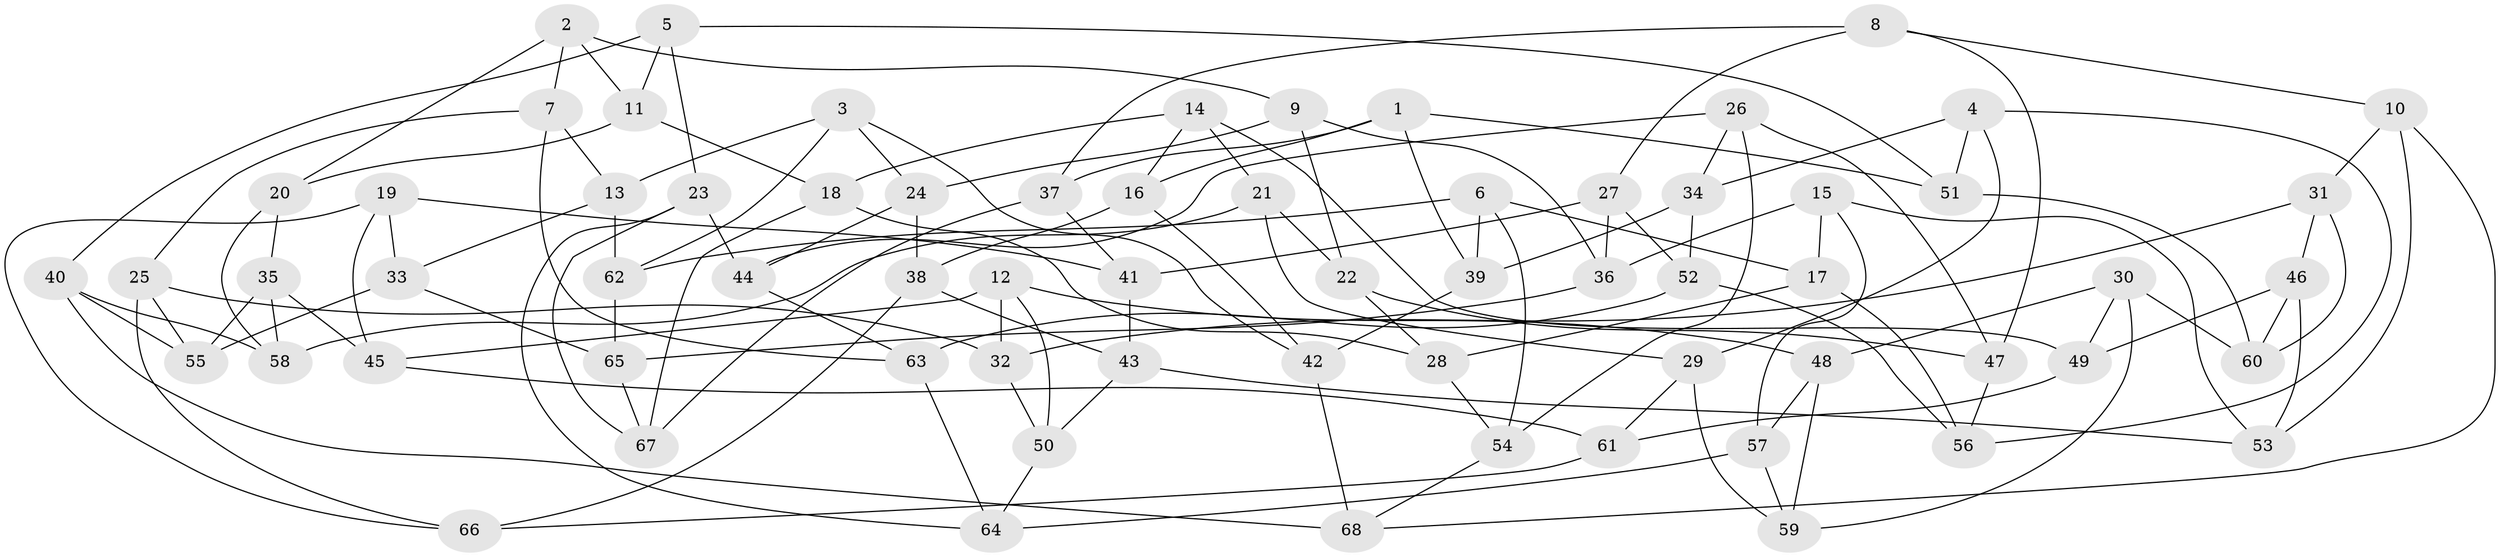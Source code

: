 // coarse degree distribution, {6: 0.3404255319148936, 3: 0.02127659574468085, 4: 0.5319148936170213, 5: 0.10638297872340426}
// Generated by graph-tools (version 1.1) at 2025/52/02/27/25 19:52:27]
// undirected, 68 vertices, 136 edges
graph export_dot {
graph [start="1"]
  node [color=gray90,style=filled];
  1;
  2;
  3;
  4;
  5;
  6;
  7;
  8;
  9;
  10;
  11;
  12;
  13;
  14;
  15;
  16;
  17;
  18;
  19;
  20;
  21;
  22;
  23;
  24;
  25;
  26;
  27;
  28;
  29;
  30;
  31;
  32;
  33;
  34;
  35;
  36;
  37;
  38;
  39;
  40;
  41;
  42;
  43;
  44;
  45;
  46;
  47;
  48;
  49;
  50;
  51;
  52;
  53;
  54;
  55;
  56;
  57;
  58;
  59;
  60;
  61;
  62;
  63;
  64;
  65;
  66;
  67;
  68;
  1 -- 16;
  1 -- 37;
  1 -- 39;
  1 -- 51;
  2 -- 11;
  2 -- 20;
  2 -- 7;
  2 -- 9;
  3 -- 13;
  3 -- 24;
  3 -- 62;
  3 -- 42;
  4 -- 34;
  4 -- 29;
  4 -- 51;
  4 -- 56;
  5 -- 51;
  5 -- 23;
  5 -- 11;
  5 -- 40;
  6 -- 62;
  6 -- 54;
  6 -- 17;
  6 -- 39;
  7 -- 63;
  7 -- 13;
  7 -- 25;
  8 -- 47;
  8 -- 37;
  8 -- 10;
  8 -- 27;
  9 -- 22;
  9 -- 24;
  9 -- 36;
  10 -- 68;
  10 -- 31;
  10 -- 53;
  11 -- 20;
  11 -- 18;
  12 -- 32;
  12 -- 48;
  12 -- 50;
  12 -- 45;
  13 -- 62;
  13 -- 33;
  14 -- 21;
  14 -- 49;
  14 -- 16;
  14 -- 18;
  15 -- 57;
  15 -- 36;
  15 -- 53;
  15 -- 17;
  16 -- 42;
  16 -- 38;
  17 -- 28;
  17 -- 56;
  18 -- 28;
  18 -- 67;
  19 -- 66;
  19 -- 41;
  19 -- 33;
  19 -- 45;
  20 -- 58;
  20 -- 35;
  21 -- 58;
  21 -- 29;
  21 -- 22;
  22 -- 47;
  22 -- 28;
  23 -- 44;
  23 -- 64;
  23 -- 67;
  24 -- 38;
  24 -- 44;
  25 -- 32;
  25 -- 66;
  25 -- 55;
  26 -- 44;
  26 -- 47;
  26 -- 54;
  26 -- 34;
  27 -- 52;
  27 -- 41;
  27 -- 36;
  28 -- 54;
  29 -- 61;
  29 -- 59;
  30 -- 49;
  30 -- 60;
  30 -- 59;
  30 -- 48;
  31 -- 46;
  31 -- 60;
  31 -- 32;
  32 -- 50;
  33 -- 55;
  33 -- 65;
  34 -- 39;
  34 -- 52;
  35 -- 58;
  35 -- 45;
  35 -- 55;
  36 -- 65;
  37 -- 41;
  37 -- 67;
  38 -- 66;
  38 -- 43;
  39 -- 42;
  40 -- 58;
  40 -- 55;
  40 -- 68;
  41 -- 43;
  42 -- 68;
  43 -- 50;
  43 -- 53;
  44 -- 63;
  45 -- 61;
  46 -- 60;
  46 -- 53;
  46 -- 49;
  47 -- 56;
  48 -- 59;
  48 -- 57;
  49 -- 61;
  50 -- 64;
  51 -- 60;
  52 -- 56;
  52 -- 63;
  54 -- 68;
  57 -- 64;
  57 -- 59;
  61 -- 66;
  62 -- 65;
  63 -- 64;
  65 -- 67;
}
